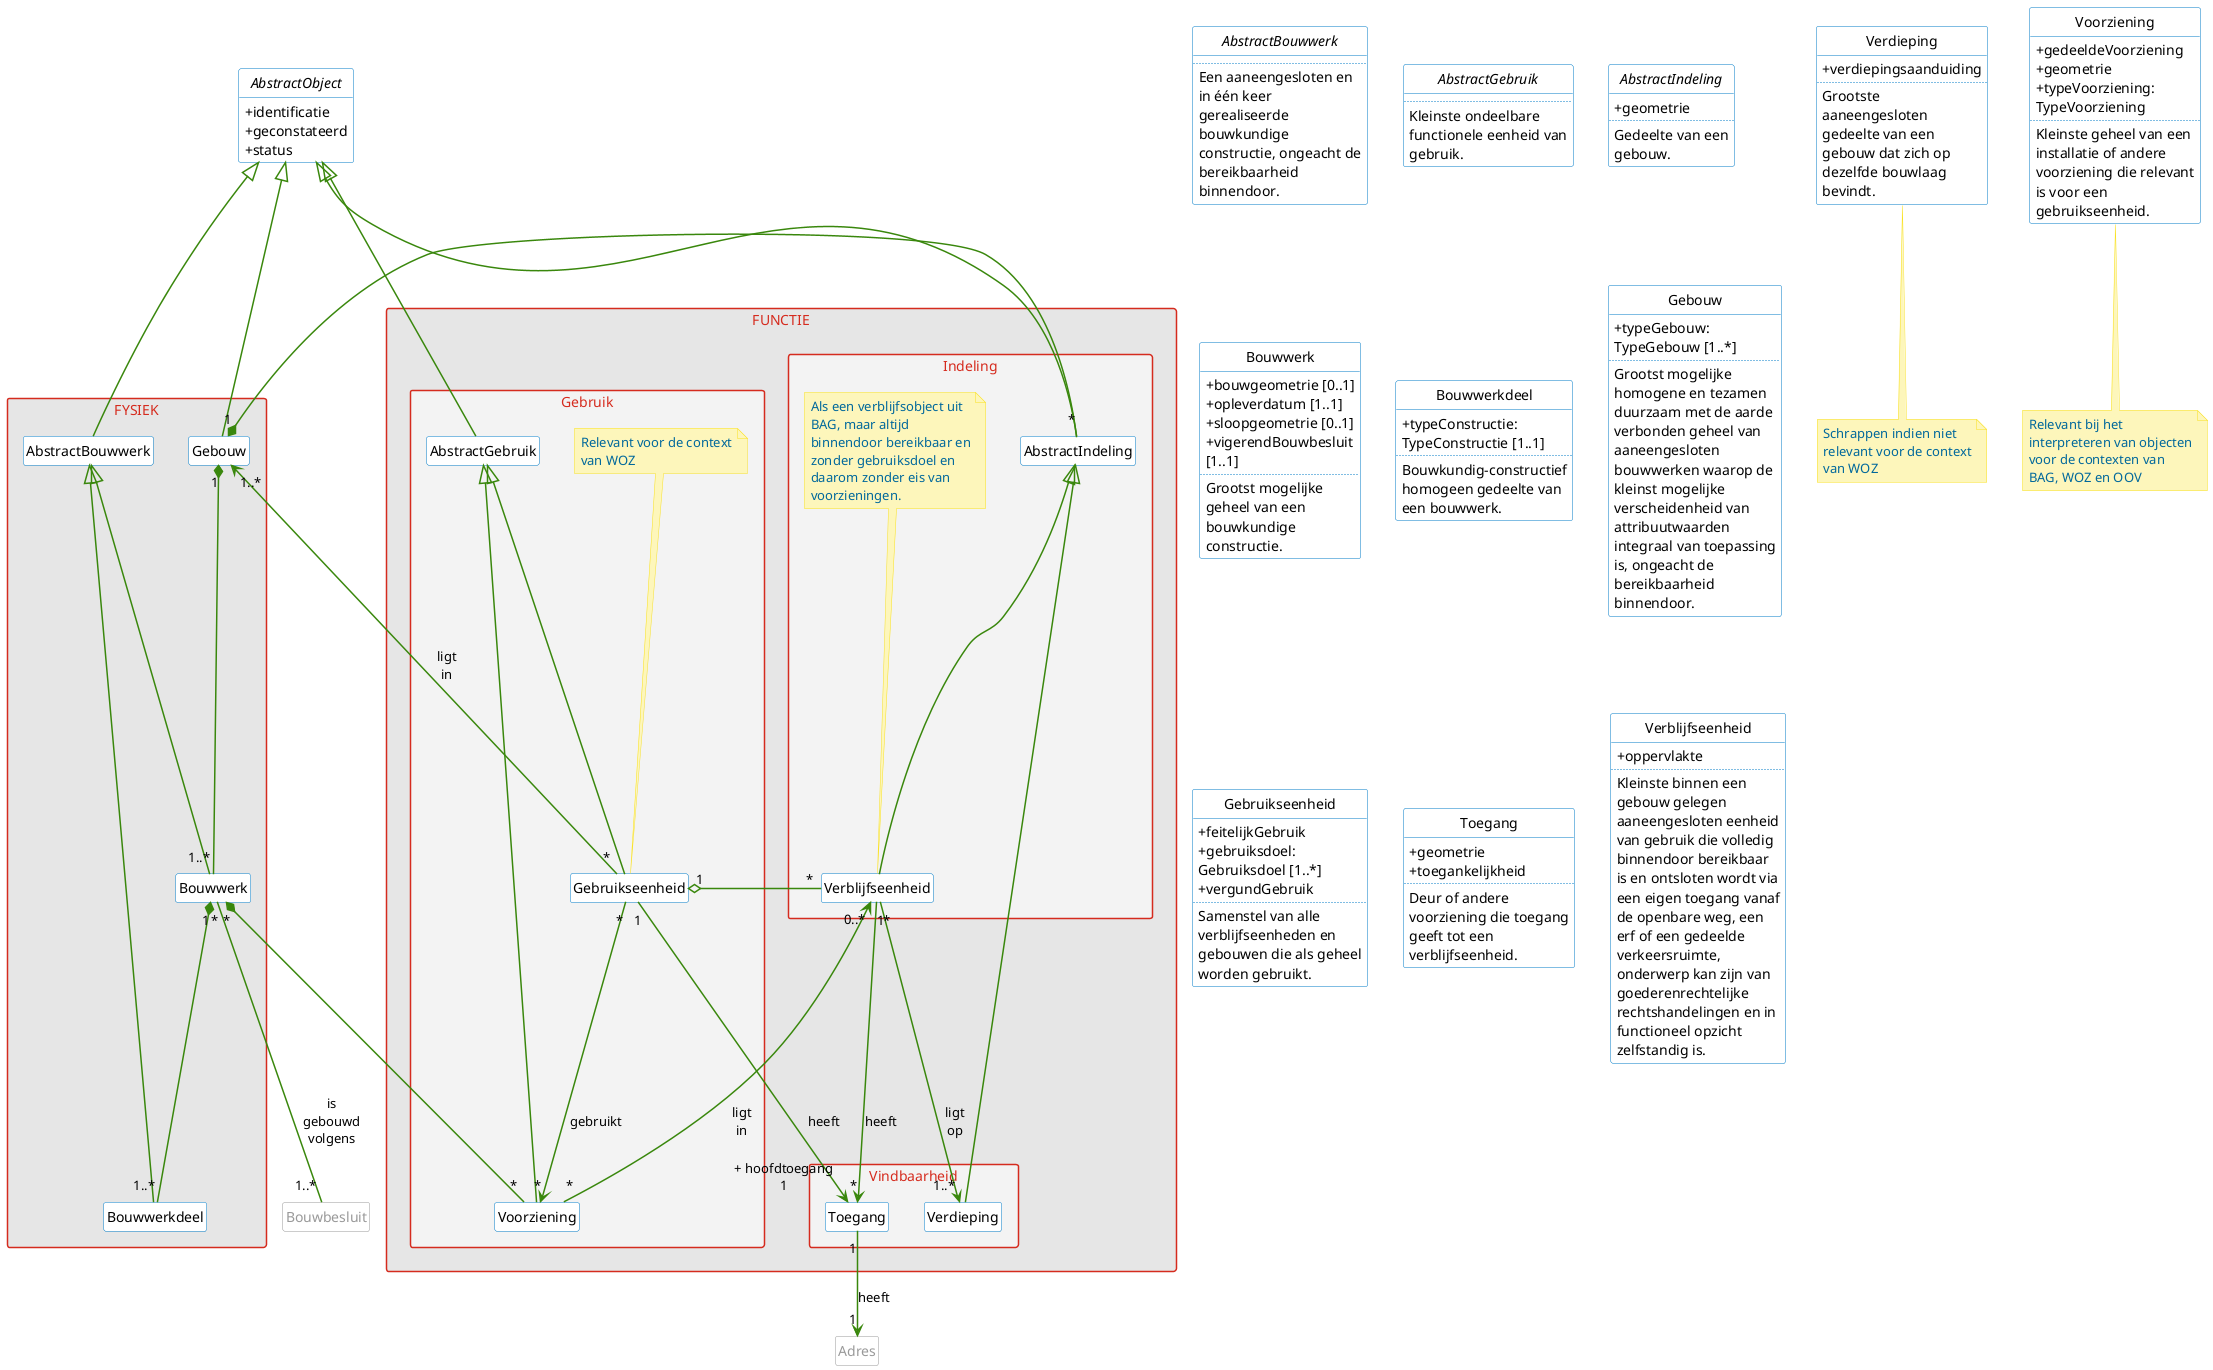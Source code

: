 @startuml

' --------v-v-v-v-v-v-v-v--------
' https://www.rijkshuisstijl.nl/organisatiespecifieke-richtlijnen/ministerie-van-binnenlandse-zaken-en-koninkrijksrelaties/deelidentiteit-kerndepartement-bzk
' https://www.rijkshuisstijl.nl/basiselementen/basiselementen-online/online-kleuren
'
' # Communicatiekleuren
' Het kerndepartement van BZK heeft uit het kleurenpalet van de rijkshuisstijl drie kleuren (elk met tint1 / tint2) gekozen:
' - Rijksoverheid hemelblauw #007bc7 (#b2d7ee/#d9ebf7)
' - Rijksoverheid rood #d52b1e (#f2bfbb/#f9dfdd)
' - Rijksoverheid groen #39870c (#c3dbb6/#e1eddb)
' Het gebruik van deze kleuren in combinatie met veel wit wordt gestimuleerd.
'
' # Tinten voor achtergrondkaders, grafieken en tabellen
' Voor achtergrondkaders, grafieken en tabellen kunnen 7 neutrale grijstinten of tinten van een communicatiekleur in stappen van 20% worden toegepast. Voor tekstachtergrond wordt grijstint1 of communicatiekleur tint2 aanbevolen om aan de contrasteisen voor een goede leesbaarheid te voldoen.
'
' Rijksoverheid grijs 1 #f3f3f3
' Rijksoverheid grijs 2 #e6e6e6
' Rijksoverheid grijs 3 #cccccc
' Rijksoverheid grijs 4 #b4b4b4
' Rijksoverheid grijs 5 #999999
' Rijksoverheid grijs 6 #696969
' Rijksoverheid grijs 7 #535353

' skinparam linetype ortho
' skinparam linetype polyline
' --------^-^-^-^-^-^-^-^--------

skinparam WrapWidth 165

skinparam Shadowing false

skinparam classAttributeIconSize 0

skinparam class {
    ArrowColor #39870c
'     ArrowMessageAlignment center
    ArrowThickness 1.5
    BackgroundColor #ffffff
    BorderColor #007bc7
    BorderColor<<extern>> #999999
    FontColor<<extern>> #999999
'     FontName RijksoverheidSansText
'     StereotypeFontStyle italic
}

skinparam note {
    BackgroundColor #fdf6bb
    BorderColor #f9e11e
    FontColor #01689b
'     FontName RijksoverheidSansText
}

skinparam package {
    BorderColor #d52b1e
    FontColor #d52b1e
'     FontName RijksoverheidSansText
    FontStyle normal
    Style rectangle
}

hide empty members

hide circle

hide stereotype

' hide AbstractObject

hide MetaObject

package "FYSIEK" #e6e6e6 {
    class AbstractBouwwerk {
    }
    class Gebouw {
    }
    class Bouwwerk {
    }
    class Bouwwerkdeel {
    }
}

package "FUNCTIE" #e6e6e6 {
    package "Gebruik" #f3f3f3 {
        class AbstractGebruik {
        }
        class Gebruikseenheid {
        }
        class Voorziening {
        }
        note top of Gebruikseenheid : Relevant voor de context van WOZ
    }
    package "Indeling" #f3f3f3 {
        class AbstractIndeling {
        }
        class Verblijfseenheid {
        }
        note top of Verblijfseenheid : Als een verblijfsobject uit BAG, maar altijd binnendoor bereikbaar en zonder gebruiksdoel en daarom zonder eis van voorzieningen.

    }
    package "Vindbaarheid" #f3f3f3 {
        class Toegang {
        }
        class Verdieping {
        }
    }
}

' package "Representatie" #e6e6e6 {
'     class AbstractRepresentatie {
'     }
'     class GebouwRepresentatie {
'     }
'     class GebruikseenheidRepresentatie {
'     }
' '     class VerblijfseenheidRepresentatie {
' '     }
' }

' together {
'     class AbstractObject
'     class MetaObject
' }

' together {
'     class Adres
'     class Bouwbesluit
' }

' together {
'     class AbstractBouwwerk
'     class Bouwwerk
'     class Bouwwerkdeel
' }

' together {
'     class Gebruikseenheid
'     class Verblijfseenheid
' }

' together {
'     class Verblijfseenheid
'     class Verdieping
' }

AbstractObject <|-- AbstractBouwwerk
AbstractObject <|-- AbstractIndeling
AbstractObject <|-- Gebouw
AbstractObject <|-- AbstractGebruik
AbstractObject "1" <- "1..*" MetaObject
AbstractGebruik <|-- Gebruikseenheid
AbstractGebruik <|-- Voorziening
AbstractBouwwerk <|-- Bouwwerk
AbstractBouwwerk <|-- Bouwwerkdeel
Gebouw "1" *-- "1..*" Bouwwerk
Gebruikseenheid "*" --> "*" Voorziening : gebruikt
Bouwwerk "1" *-- "1..*" Bouwwerkdeel
Gebruikseenheid "*" --> "1..*" Gebouw : ligt\nin
Gebruikseenheid "1" o-- "*" Verblijfseenheid
Bouwwerk "*" *-- "*" Voorziening
Bouwwerk "*" -- "1..*" Bouwbesluit : is\ngebouwd\nvolgens
Verblijfseenheid "0..*" <-- "*" Voorziening : ligt\nin
Verblijfseenheid "*" --> "1..*" Verdieping : ligt\nop
AbstractIndeling <|-- Verdieping
AbstractIndeling <|-- Verblijfseenheid
Gebouw "1" *-- "*" AbstractIndeling
Gebruikseenheid "1" --> "+ hoofdtoegang\n1" Toegang : heeft
Verblijfseenheid "1" --> "*" Toegang : heeft
Toegang "1" --> "1" Adres : heeft
' Gebouw "1" <|-- "1..*" GebouwRepresentatie
' AbstractRepresentatie <|-- GebouwRepresentatie
' Gebruikseenheid "1" <|-- "1..*" GebruikseenheidRepresentatie
' AbstractRepresentatie <|-- GebruikseenheidRepresentatie
' ' Verblijfseenheid "1" <|-- "1..*" VerblijfseenheidRepresentatie
' ' AbstractRepresentatie <|-- VerblijfseenheidRepresentatie

abstract class AbstractBouwwerk << Objecttype >> {
    ..
    Een aaneengesloten en in één keer gerealiseerde bouwkundige constructie, ongeacht de bereikbaarheid binnendoor.
}

abstract class AbstractGebruik << Objecttype >> {
    ..
    Kleinste ondeelbare functionele eenheid van gebruik.
}

abstract class AbstractObject << Objecttype >> {
    + identificatie
    + geconstateerd
    + status
}

abstract class AbstractIndeling << Objecttype >> {
    + geometrie
    ..
    Gedeelte van een gebouw.
}

class Adres << extern >> {
}

class Bouwwerk << Objecttype >> {
    + bouwgeometrie [0..1]
    + opleverdatum [1..1]
    + sloopgeometrie [0..1]
    + vigerendBouwbesluit [1..1]
    ..
    Grootst mogelijke geheel van een bouwkundige constructie.
}

class Bouwwerkdeel << Objecttype >> {
    + typeConstructie: TypeConstructie [1..1]
    ..
    Bouwkundig-constructief homogeen gedeelte van een bouwwerk.
}

class Gebouw << Objecttype >> {
    + typeGebouw: TypeGebouw [1..*]
    ..
    Grootst mogelijke homogene en tezamen duurzaam met de aarde verbonden geheel van aaneengesloten bouwwerken waarop de kleinst mogelijke verscheidenheid van attribuutwaarden integraal van toepassing is, ongeacht de bereikbaarheid binnendoor.
}

class Gebruikseenheid << Objecttype >> {
    + feitelijkGebruik
    + gebruiksdoel: Gebruiksdoel [1..*]
    + vergundGebruik
    ..
    Samenstel van alle verblijfseenheden en gebouwen die als geheel worden gebruikt.
}

class MetaObject << extern >> {
'     + typeMetagegeven: TypeMetagegeven
'     + waarde
}

class Bouwbesluit << extern >> {
}

class Toegang << Objecttype >> {
    + geometrie
    + toegankelijkheid
    ..
    Deur of andere voorziening die toegang geeft tot een verblijfseenheid.
}

class Verblijfseenheid << Objecttype >> {
    + oppervlakte
    ..
    Kleinste binnen een gebouw gelegen aaneengesloten eenheid van gebruik die volledig binnendoor bereikbaar is en ontsloten wordt via een eigen toegang vanaf de openbare weg, een erf of een gedeelde verkeersruimte, onderwerp kan zijn van goederenrechtelijke rechtshandelingen en in functioneel opzicht zelfstandig is.
}

' ----vvvv---- representatie ----
' abstract class AbstractRepresentatie << Objecttype >> {
'     + geometrie
'     + levelOfDetail: LevelOfDetail [1..1]
'     + schaal: Schaalbereik [1..1]
'     ..
'     Authentieke gegeneraliseerde
'     representatie van een object.
' }
'
' class GebouwRepresentatie << Objecttype >> {
'     ..
'     Authentieke gegeneraliseerde
'     representatie van een Gebouw.
' }
'
' ' class VerblijfseenheidRepresentatie << Objecttype >> {
' '     ..
' '     Authentieke gegeneraliseerde
' '     representatie van een
' '     Verblijfseenheid.
' ' }
'
' class GebruikseenheidRepresentatie << Objecttype >> {
'     ..
'     Authentieke gegeneraliseerde
'     representatie van een
'     Gebruikseenheid.
' }
' ----^^^^---- representatie ----

class Verdieping << Objecttype >> <<Vrijwillig>> {
    + verdiepingsaanduiding
    ..
    Grootste aaneengesloten gedeelte van een gebouw dat zich op dezelfde bouwlaag bevindt.
}

note bottom of Verdieping : Schrappen indien niet relevant voor de context van WOZ

class Voorziening << Objecttype >> {
    + gedeeldeVoorziening
    + geometrie
    + typeVoorziening: TypeVoorziening
    ..
    Kleinste geheel van een installatie of andere voorziening die relevant is voor een gebruikseenheid.
}

note bottom of Voorziening : Relevant bij het interpreteren van objecten voor de contexten van BAG, WOZ en OOV

@enduml
